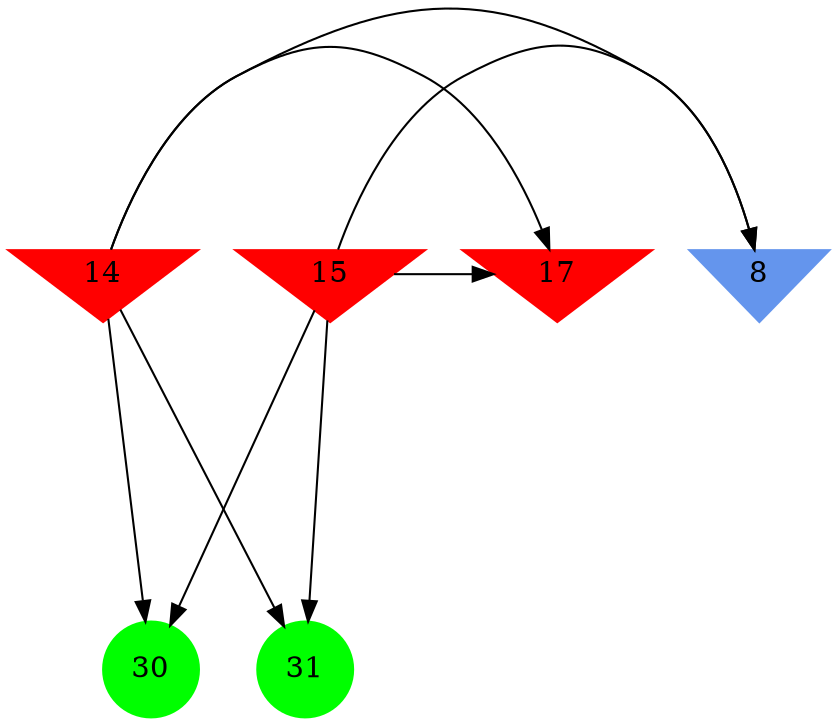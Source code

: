 digraph brain {
	ranksep=2.0;
	8 [shape=invtriangle,style=filled,color=cornflowerblue];
	14 [shape=invtriangle,style=filled,color=red];
	15 [shape=invtriangle,style=filled,color=red];
	17 [shape=invtriangle,style=filled,color=red];
	30 [shape=circle,style=filled,color=green];
	31 [shape=circle,style=filled,color=green];
	14	->	31;
	14	->	8;
	14	->	17;
	14	->	30;
	15	->	31;
	15	->	8;
	15	->	17;
	15	->	30;
	{ rank=same; 8; 14; 15; 17; }
	{ rank=same; }
	{ rank=same; 30; 31; }
}
